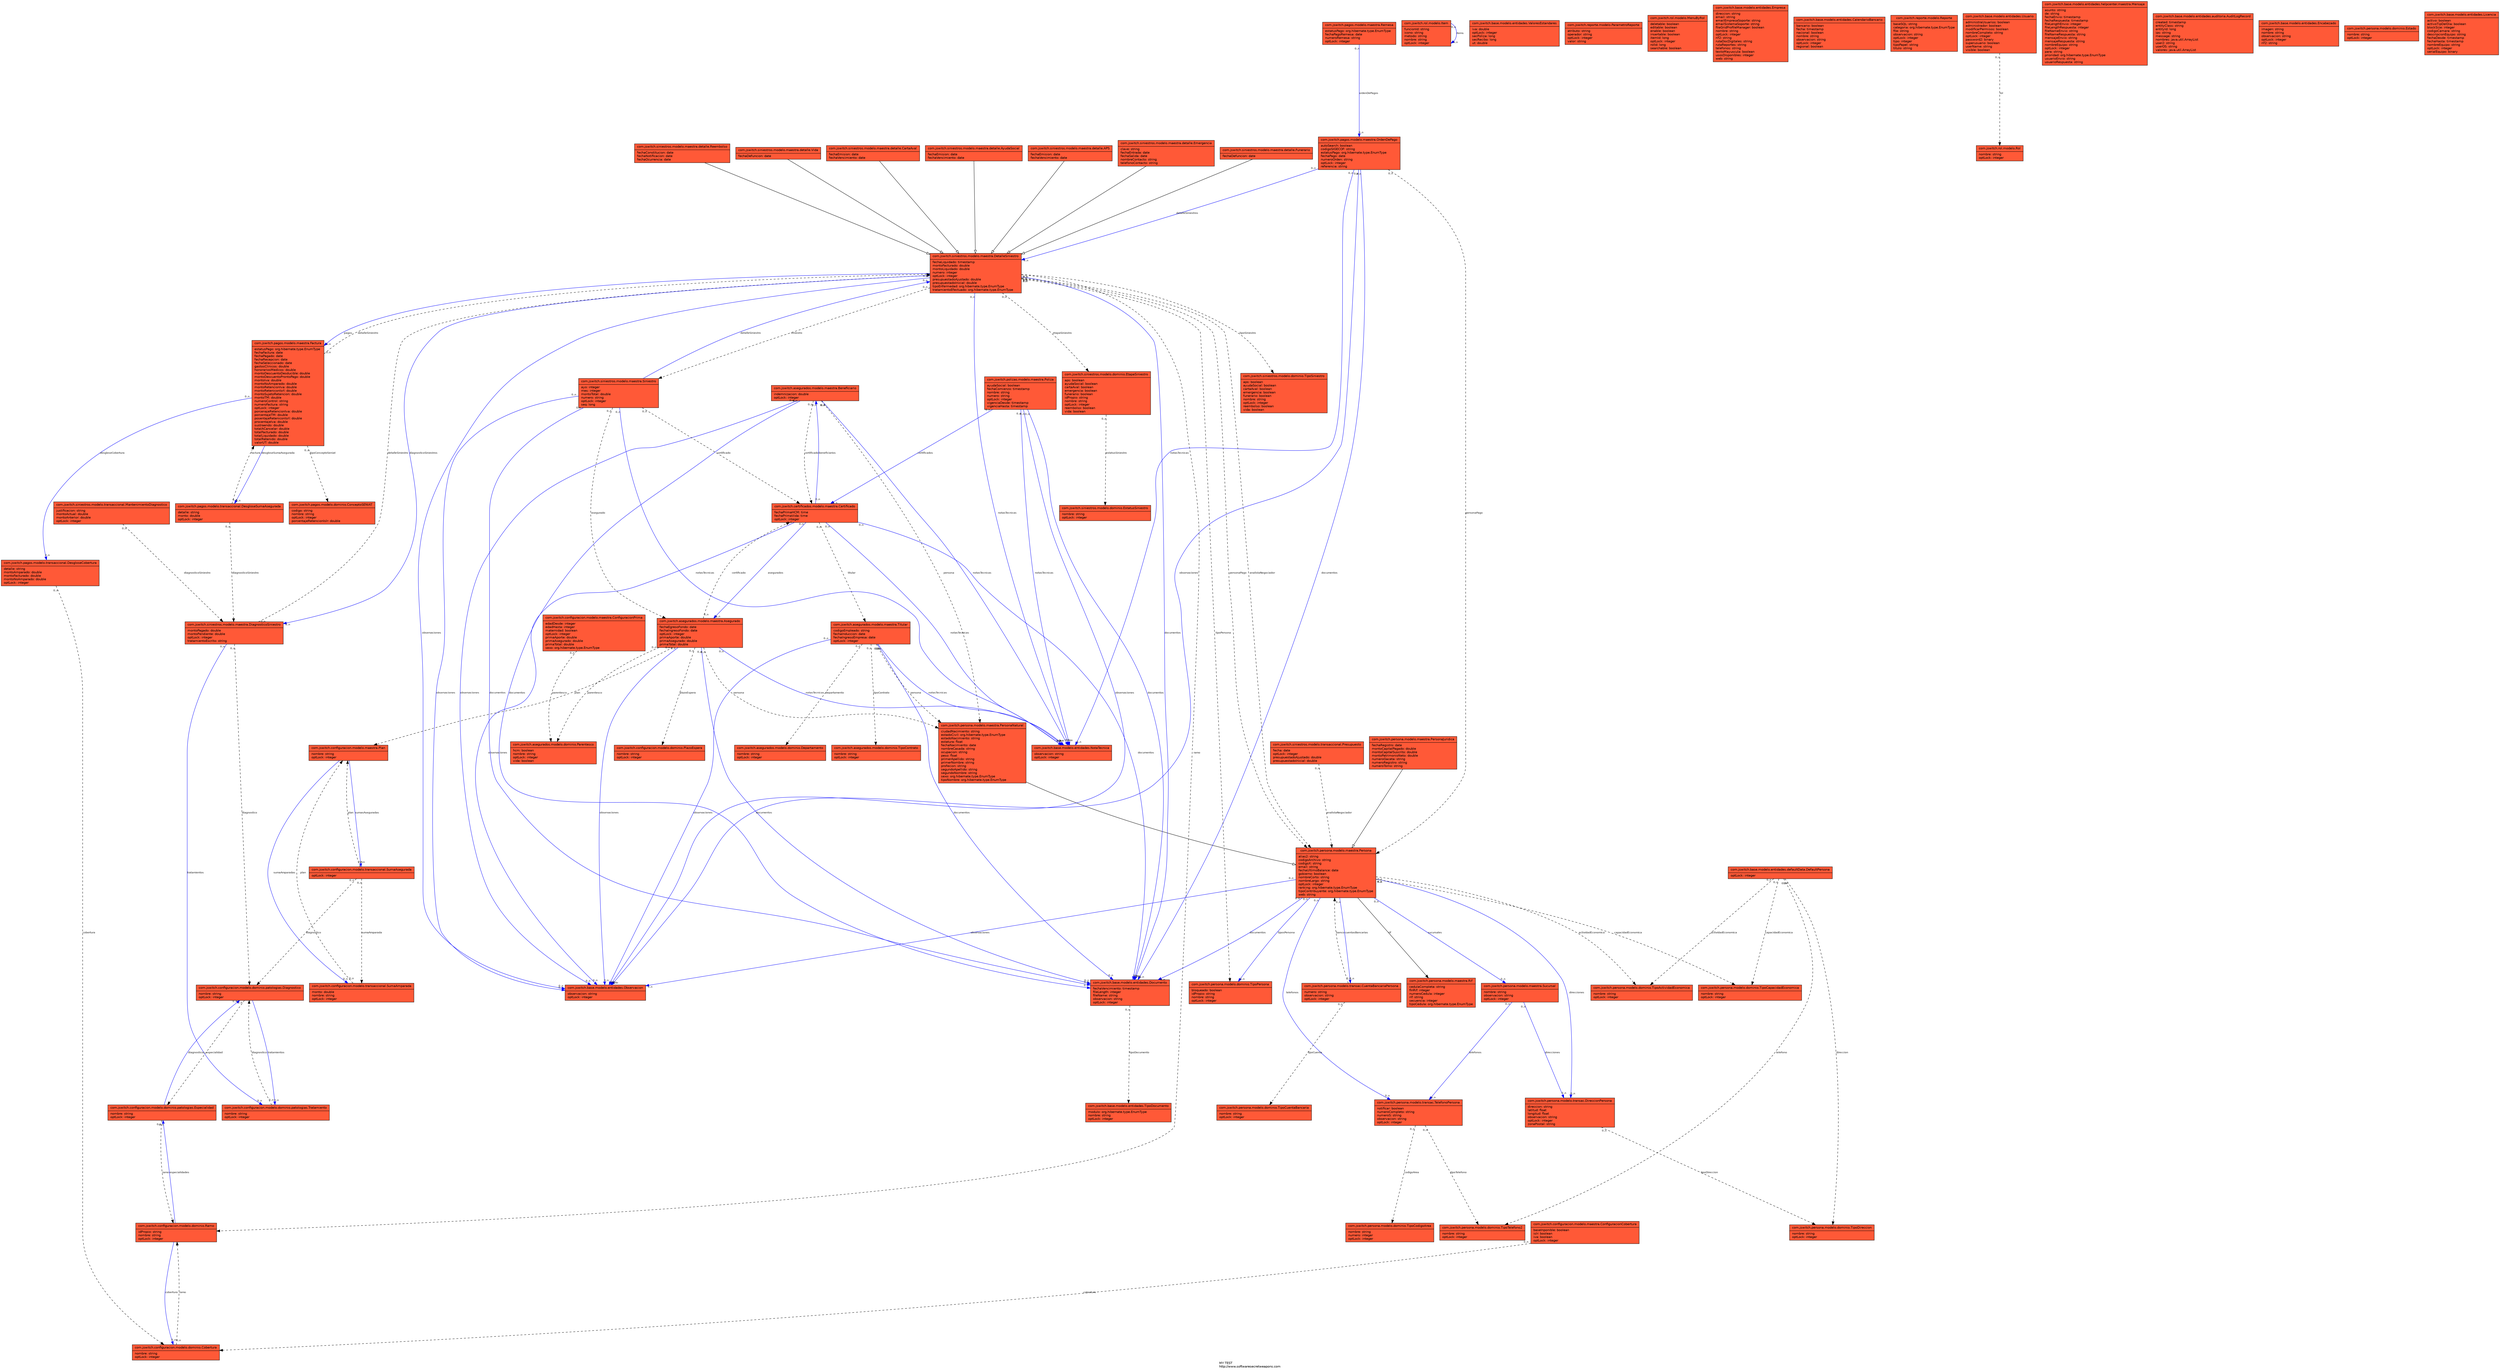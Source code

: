 digraph LinguineMap {
  compound=true;
  bgcolor="white"; fontcolor="black"; fontname="Helvetica"; fontsize="10.0"; ranksep="equally"; label="MY\ TEST\lhttp\:\/\/www\.softwaresecretweapons\.com\l"; URL="http\:\/\/www\.softwaresecretweapons\.com\l";
  edge [label="", fontcolor="black", fontname="Helvetica", fontsize="10.0", labelfontcolor="black", labelfontname="Helvetica", labelfontsize="10.0"];
  node [label="", fontcolor="black", fontname="Helvetica", fontsize="10.0", shape=record];
  NODE0 [  label="{com\.jswitch\.asegurados\.modelo\.maestra\.Beneficiario\n|indemnizacion\:\ double\loptLock\:\ integer\l}", shape="record", style="solid,filled", color="black", fillcolor="#FF5937", fontcolor="black", fontname="Helvetica", fontsize="10.0"];
  NODE2 [  label="{com\.jswitch\.certificados\.modelo\.maestra\.Certificado\n|fechaPrimaHCM\:\ time\lfechaPrimaVida\:\ time\loptLock\:\ integer\l}", shape="record", style="solid,filled", color="black", fillcolor="#FF5937", fontcolor="black", fontname="Helvetica", fontsize="10.0"];
  NODE3 [  label="{com\.jswitch\.base\.modelo\.entidades\.Documento\n|fechaVencimiento\:\ timestamp\lfileLength\:\ integer\lfileName\:\ string\lobservacion\:\ string\loptLock\:\ integer\l}", shape="record", style="solid,filled", color="black", fillcolor="#FF5937", fontcolor="black", fontname="Helvetica", fontsize="10.0"];
  NODE4 [  label="{com\.jswitch\.base\.modelo\.entidades\.NotaTecnica\n|observacion\:\ string\loptLock\:\ integer\l}", shape="record", style="solid,filled", color="black", fillcolor="#FF5937", fontcolor="black", fontname="Helvetica", fontsize="10.0"];
  NODE5 [  label="{com\.jswitch\.base\.modelo\.entidades\.Observacion\n|observacion\:\ string\loptLock\:\ integer\l}", shape="record", style="solid,filled", color="black", fillcolor="#FF5937", fontcolor="black", fontname="Helvetica", fontsize="10.0"];
  NODE6 [  label="{com\.jswitch\.persona\.modelo\.maestra\.PersonaNatural\n|ciudadNacimiento\:\ string\lestadoCivil\:\ org\.hibernate\.type\.EnumType\lestadoNacimiento\:\ string\lestatura\:\ float\lfechaNacimiento\:\ date\lnombreCasada\:\ string\locupacion\:\ string\lpeso\:\ float\lprimerApellido\:\ string\lprimerNombre\:\ string\lprofecion\:\ string\lsegundoApellido\:\ string\lsegundoNombre\:\ string\lsexo\:\ org\.hibernate\.type\.EnumType\ltipoNombre\:\ org\.hibernate\.type\.EnumType\l}", shape="record", style="solid,filled", color="black", fillcolor="#FF5937", fontcolor="black", fontname="Helvetica", fontsize="10.0"];
  NODE7 [  label="{com\.jswitch\.pagos\.modelo\.maestra\.Remesa\n|estatusPago\:\ org\.hibernate\.type\.EnumType\lfechaPagoRemesa\:\ date\lnumeroRemesa\:\ string\loptLock\:\ integer\l}", shape="record", style="solid,filled", color="black", fillcolor="#FF5937", fontcolor="black", fontname="Helvetica", fontsize="10.0"];
  NODE8 [  label="{com\.jswitch\.pagos\.modelo\.maestra\.OrdenDePago\n|autoSearch\:\ boolean\lcodigoSIGECOF\:\ string\lestatusPago\:\ org\.hibernate\.type\.EnumType\lfechaPago\:\ date\lnumeroOrden\:\ string\loptLock\:\ integer\lreferencia\:\ string\l}", shape="record", style="solid,filled", color="black", fillcolor="#FF5937", fontcolor="black", fontname="Helvetica", fontsize="10.0"];
  NODE9 [  label="{com\.jswitch\.persona\.modelo\.transac\.TelefonoPersona\n|notificar\:\ boolean\lnumeroCompleto\:\ string\lnumeroS\:\ string\lobservacion\:\ string\loptLock\:\ integer\l}", shape="record", style="solid,filled", color="black", fillcolor="#FF5937", fontcolor="black", fontname="Helvetica", fontsize="10.0"];
  NODE10 [  label="{com\.jswitch\.persona\.modelo\.dominio\.TipoCodigoArea\n|nombre\:\ string\lnumero\:\ integer\loptLock\:\ integer\l}", shape="record", style="solid,filled", color="black", fillcolor="#FF5937", fontcolor="black", fontname="Helvetica", fontsize="10.0"];
  NODE11 [  label="{com\.jswitch\.persona\.modelo\.dominio\.TipoTelefono2\n|nombre\:\ string\loptLock\:\ integer\l}", shape="record", style="solid,filled", color="black", fillcolor="#FF5937", fontcolor="black", fontname="Helvetica", fontsize="10.0"];
  NODE12 [  label="{com\.jswitch\.configuracion\.modelo\.transaccional\.SumaAmparada\n|monto\:\ double\lnombre\:\ string\loptLock\:\ integer\l}", shape="record", style="solid,filled", color="black", fillcolor="#FF5937", fontcolor="black", fontname="Helvetica", fontsize="10.0"];
  NODE13 [  label="{com\.jswitch\.configuracion\.modelo\.maestra\.Plan\n|nombre\:\ string\loptLock\:\ integer\l}", shape="record", style="solid,filled", color="black", fillcolor="#FF5937", fontcolor="black", fontname="Helvetica", fontsize="10.0"];
  NODE14 [  label="{com\.jswitch\.siniestros\.modelo\.transaccional\.Presupuesto\n|fecha\:\ date\loptLock\:\ integer\lpresupuestadoAjustado\:\ double\lpresupuestadoInicial\:\ double\l}", shape="record", style="solid,filled", color="black", fillcolor="#FF5937", fontcolor="black", fontname="Helvetica", fontsize="10.0"];
  NODE15 [  label="{com\.jswitch\.persona\.modelo\.maestra\.Persona\n|alias2\:\ string\lcodigoArchivo\:\ string\lcodigoX\:\ string\lemail\:\ string\lfechaUltimoBalance\:\ date\lgobierno\:\ boolean\lnombreCorto\:\ string\lnombreLargo\:\ string\loptLock\:\ integer\lranking\:\ org\.hibernate\.type\.EnumType\ltipoContribuyente\:\ org\.hibernate\.type\.EnumType\lweb\:\ string\l}", shape="record", style="solid,filled", color="black", fillcolor="#FF5937", fontcolor="black", fontname="Helvetica", fontsize="10.0"];
  NODE16 [  label="{com\.jswitch\.rol\.modelo\.Item\n|funcionId\:\ string\licono\:\ string\lmetodo\:\ string\lnombre\:\ string\loptLock\:\ integer\l}", shape="record", style="solid,filled", color="black", fillcolor="#FF5937", fontcolor="black", fontname="Helvetica", fontsize="10.0"];
  NODE17 [  label="{com\.jswitch\.siniestros\.modelo\.dominio\.TipoSiniestro\n|aps\:\ boolean\layudaSocial\:\ boolean\lcartaAval\:\ boolean\lemergencia\:\ boolean\lfunerario\:\ boolean\lnombre\:\ string\loptLock\:\ integer\lreembolso\:\ boolean\lvida\:\ boolean\l}", shape="record", style="solid,filled", color="black", fillcolor="#FF5937", fontcolor="black", fontname="Helvetica", fontsize="10.0"];
  NODE18 [  label="{com\.jswitch\.persona\.modelo\.maestra\.Sucursal\n|nombre\:\ string\lobservacion\:\ string\loptLock\:\ integer\l}", shape="record", style="solid,filled", color="black", fillcolor="#FF5937", fontcolor="black", fontname="Helvetica", fontsize="10.0"];
  NODE19 [  label="{com\.jswitch\.persona\.modelo\.transac\.DireccionPersona\n|direccion\:\ string\llatitud\:\ float\llongitud\:\ float\lobservacion\:\ string\loptLock\:\ integer\lzonaPostal\:\ string\l}", shape="record", style="solid,filled", color="black", fillcolor="#FF5937", fontcolor="black", fontname="Helvetica", fontsize="10.0"];
  NODE20 [  label="{com\.jswitch\.configuracion\.modelo\.dominio\.PlazoEspera\n|nombre\:\ string\loptLock\:\ integer\l}", shape="record", style="solid,filled", color="black", fillcolor="#FF5937", fontcolor="black", fontname="Helvetica", fontsize="10.0"];
  NODE21 [  label="{com\.jswitch\.base\.modelo\.entidades\.ValoresEstandares\n|iva\:\ double\loptLock\:\ integer\lsecPoliza\:\ long\lsecRecibo\:\ long\lut\:\ double\l}", shape="record", style="solid,filled", color="black", fillcolor="#FF5937", fontcolor="black", fontname="Helvetica", fontsize="10.0"];
  NODE22 [  label="{com\.jswitch\.configuracion\.modelo\.transaccional\.SumaAsegurada\n|optLock\:\ integer\l}", shape="record", style="solid,filled", color="black", fillcolor="#FF5937", fontcolor="black", fontname="Helvetica", fontsize="10.0"];
  NODE23 [  label="{com\.jswitch\.reporte\.modelo\.ParametroReporte\n|atributo\:\ string\loperador\:\ string\loptLock\:\ integer\lvalor\:\ string\l}", shape="record", style="solid,filled", color="black", fillcolor="#FF5937", fontcolor="black", fontname="Helvetica", fontsize="10.0"];
  NODE24 [  label="{com\.jswitch\.configuracion\.modelo\.dominio\.Cobertura\n|nombre\:\ string\loptLock\:\ integer\l}", shape="record", style="solid,filled", color="black", fillcolor="#FF5937", fontcolor="black", fontname="Helvetica", fontsize="10.0"];
  NODE25 [  label="{com\.jswitch\.configuracion\.modelo\.dominio\.Ramo\n|idPropio\:\ string\lnombre\:\ string\loptLock\:\ integer\l}", shape="record", style="solid,filled", color="black", fillcolor="#FF5937", fontcolor="black", fontname="Helvetica", fontsize="10.0"];
  NODE26 [  label="{com\.jswitch\.siniestros\.modelo\.maestra\.detalle\.CartaAval\n|fechaEmision\:\ date\lfechaVencimiento\:\ date\l}", shape="record", style="solid,filled", color="black", fillcolor="#FF5937", fontcolor="black", fontname="Helvetica", fontsize="10.0"];
  NODE27 [  label="{com\.jswitch\.configuracion\.modelo\.dominio\.patologias\.Tratamiento\n|nombre\:\ string\loptLock\:\ integer\l}", shape="record", style="solid,filled", color="black", fillcolor="#FF5937", fontcolor="black", fontname="Helvetica", fontsize="10.0"];
  NODE28 [  label="{com\.jswitch\.configuracion\.modelo\.dominio\.patologias\.Diagnostico\n|nombre\:\ string\loptLock\:\ integer\l}", shape="record", style="solid,filled", color="black", fillcolor="#FF5937", fontcolor="black", fontname="Helvetica", fontsize="10.0"];
  NODE29 [  label="{com\.jswitch\.polizas\.modelo\.maestra\.Poliza\n|ayudaSocial\:\ boolean\lfechaComienzo\:\ timestamp\lnombre\:\ string\lnumero\:\ string\loptLock\:\ integer\lvigenciaDesde\:\ timestamp\lvigenciaHasta\:\ timestamp\l}", shape="record", style="solid,filled", color="black", fillcolor="#FF5937", fontcolor="black", fontname="Helvetica", fontsize="10.0"];
  NODE30 [  label="{com\.jswitch\.rol\.modelo\.MenuByRol\n|deletable\:\ boolean\leditable\:\ boolean\lenable\:\ boolean\linsertable\:\ boolean\litemId\:\ long\loptLock\:\ integer\lrolId\:\ long\lsearchable\:\ boolean\l}", shape="record", style="solid,filled", color="black", fillcolor="#FF5937", fontcolor="black", fontname="Helvetica", fontsize="10.0"];
  NODE31 [  label="{com\.jswitch\.siniestros\.modelo\.transaccional\.MantenimientoDiagnostico\n|justificacion\:\ string\lmontoActual\:\ double\lmontoAnterior\:\ double\loptLock\:\ integer\l}", shape="record", style="solid,filled", color="black", fillcolor="#FF5937", fontcolor="black", fontname="Helvetica", fontsize="10.0"];
  NODE32 [  label="{com\.jswitch\.siniestros\.modelo\.maestra\.DiagnosticoSiniestro\n|montoPagado\:\ double\lmontoPendiente\:\ double\loptLock\:\ integer\ltratamientoEscrito\:\ string\l}", shape="record", style="solid,filled", color="black", fillcolor="#FF5937", fontcolor="black", fontname="Helvetica", fontsize="10.0"];
  NODE33 [  label="{com\.jswitch\.pagos\.modelo\.transaccional\.DesgloseSumaAsegurada\n|detalle\:\ string\lmonto\:\ double\loptLock\:\ integer\l}", shape="record", style="solid,filled", color="black", fillcolor="#FF5937", fontcolor="black", fontname="Helvetica", fontsize="10.0"];
  NODE34 [  label="{com\.jswitch\.pagos\.modelo\.maestra\.Factura\n|estatusPago\:\ org\.hibernate\.type\.EnumType\lfechaFactura\:\ date\lfechaPagado\:\ date\lfechaRecepcion\:\ date\lfechaSeleccionado\:\ date\lgastosClinicos\:\ double\lhonorariosMedicos\:\ double\lmontoDescuentoDesducible\:\ double\lmontoDescuentoProntoPago\:\ double\lmontoIva\:\ double\lmontoNoAmparado\:\ double\lmontoRetencionIva\:\ double\lmontoReteniconIsrl\:\ double\lmontoSujetoRetencion\:\ double\lmontoTM\:\ double\lnumeroControl\:\ string\lnumeroFactura\:\ string\loptLock\:\ integer\lporcenajeRetencionIva\:\ double\lporcentajeTM\:\ double\lposentajeReteniconIsrl\:\ double\lprocentajeIva\:\ double\lsustraendo\:\ double\ltotalACancelar\:\ double\ltotalFacturado\:\ double\ltotalLiquidado\:\ double\ltotalRetenido\:\ double\lvalorUT\:\ double\l}", shape="record", style="solid,filled", color="black", fillcolor="#FF5937", fontcolor="black", fontname="Helvetica", fontsize="10.0"];
  NODE35 [  label="{com\.jswitch\.persona\.modelo\.dominio\.TipoCuentaBancaria\n|nombre\:\ string\loptLock\:\ integer\l}", shape="record", style="solid,filled", color="black", fillcolor="#FF5937", fontcolor="black", fontname="Helvetica", fontsize="10.0"];
  NODE36 [  label="{com\.jswitch\.base\.modelo\.entidades\.Empresa\n|direccion\:\ string\lemail\:\ string\lemailEmpresaSoporte\:\ string\lemailSistemaSoporte\:\ string\lfileGridProfileManager\:\ boolean\lnombre\:\ string\loptLock\:\ integer\lrif2\:\ string\lrutaDocDigitales\:\ string\lrutaReportes\:\ string\ltelefonos\:\ string\ltextoMayuscula\:\ boolean\lusosDisponibles\:\ integer\lweb\:\ string\l}", shape="record", style="solid,filled", color="black", fillcolor="#FF5937", fontcolor="black", fontname="Helvetica", fontsize="10.0"];
  NODE37 [  label="{com\.jswitch\.persona\.modelo\.maestra\.PersonaJuridica\n|fechaRegistro\:\ date\lmontoCapitalPagado\:\ double\lmontoCapitalSuscrito\:\ double\lmontoPatrimonioNeto\:\ double\lnumeroGaceta\:\ string\lnumeroRegistro\:\ string\lnumeroTomo\:\ string\l}", shape="record", style="solid,filled", color="black", fillcolor="#FF5937", fontcolor="black", fontname="Helvetica", fontsize="10.0"];
  NODE38 [  label="{com\.jswitch\.siniestros\.modelo\.maestra\.detalle\.AyudaSocial\n|fechaEmision\:\ date\lfechaVencimiento\:\ date\l}", shape="record", style="solid,filled", color="black", fillcolor="#FF5937", fontcolor="black", fontname="Helvetica", fontsize="10.0"];
  NODE39 [  label="{com\.jswitch\.asegurados\.modelo\.dominio\.Parentesco\n|hcm\:\ boolean\lnombre\:\ string\loptLock\:\ integer\lvida\:\ boolean\l}", shape="record", style="solid,filled", color="black", fillcolor="#FF5937", fontcolor="black", fontname="Helvetica", fontsize="10.0"];
  NODE40 [  label="{com\.jswitch\.persona\.modelo\.dominio\.TipoCapacidadEconomica\n|nombre\:\ string\loptLock\:\ integer\l}", shape="record", style="solid,filled", color="black", fillcolor="#FF5937", fontcolor="black", fontname="Helvetica", fontsize="10.0"];
  NODE41 [  label="{com\.jswitch\.asegurados\.modelo\.dominio\.Departamento\n|nombre\:\ string\loptLock\:\ integer\l}", shape="record", style="solid,filled", color="black", fillcolor="#FF5937", fontcolor="black", fontname="Helvetica", fontsize="10.0"];
  NODE42 [  label="{com\.jswitch\.pagos\.modelo\.transaccional\.DesgloseCobertura\n|detalle\:\ string\lmontoAmparado\:\ double\lmontoFacturado\:\ double\lmontoNoAmparado\:\ double\loptLock\:\ integer\l}", shape="record", style="solid,filled", color="black", fillcolor="#FF5937", fontcolor="black", fontname="Helvetica", fontsize="10.0"];
  NODE43 [  label="{com\.jswitch\.pagos\.modelo\.dominio\.ConceptoSENIAT\n|codigo\:\ string\lnombre\:\ string\loptLock\:\ integer\lporcentajeRetencionIslr\:\ double\l}", shape="record", style="solid,filled", color="black", fillcolor="#FF5937", fontcolor="black", fontname="Helvetica", fontsize="10.0"];
  NODE44 [  label="{com\.jswitch\.asegurados\.modelo\.maestra\.Asegurado\n|fechaEgresoFondo\:\ date\lfechaIngresoFondo\:\ date\loptLock\:\ integer\lprimaAporte\:\ double\lprimaAsegurado\:\ double\lprimaTotal\:\ double\l}", shape="record", style="solid,filled", color="black", fillcolor="#FF5937", fontcolor="black", fontname="Helvetica", fontsize="10.0"];
  NODE45 [  label="{com\.jswitch\.asegurados\.modelo\.maestra\.Titular\n|codigoEmpleado\:\ string\lfechaInduccion\:\ date\lfechaIngresoEmpresa\:\ date\loptLock\:\ integer\l}", shape="record", style="solid,filled", color="black", fillcolor="#FF5937", fontcolor="black", fontname="Helvetica", fontsize="10.0"];
  NODE46 [  label="{com\.jswitch\.base\.modelo\.entidades\.CalendarioBancario\n|bancario\:\ boolean\lfecha\:\ timestamp\lnacional\:\ boolean\lnombre\:\ string\lobservacion\:\ string\loptLock\:\ integer\lregional\:\ boolean\l}", shape="record", style="solid,filled", color="black", fillcolor="#FF5937", fontcolor="black", fontname="Helvetica", fontsize="10.0"];
  NODE47 [  label="{com\.jswitch\.siniestros\.modelo\.maestra\.Siniestro\n|ayo\:\ integer\lmes\:\ integer\lmontoTotal\:\ double\lnumero\:\ string\loptLock\:\ integer\lseq\:\ long\l}", shape="record", style="solid,filled", color="black", fillcolor="#FF5937", fontcolor="black", fontname="Helvetica", fontsize="10.0"];
  NODE48 [  label="{com\.jswitch\.siniestros\.modelo\.maestra\.DetalleSiniestro\n|fechaLiquidado\:\ timestamp\lmontoFacturado\:\ double\lmontoLiquidado\:\ double\lnumero\:\ integer\loptLock\:\ integer\lpresupuestadoAjustado\:\ double\lpresupuestadoInicial\:\ double\ltipoEnfermedad\:\ org\.hibernate\.type\.EnumType\ltratamientoEfectuado\:\ org\.hibernate\.type\.EnumType\l}", shape="record", style="solid,filled", color="black", fillcolor="#FF5937", fontcolor="black", fontname="Helvetica", fontsize="10.0"];
  NODE49 [  label="{com\.jswitch\.configuracion\.modelo\.dominio\.patologias\.Especialidad\n|nombre\:\ string\loptLock\:\ integer\l}", shape="record", style="solid,filled", color="black", fillcolor="#FF5937", fontcolor="black", fontname="Helvetica", fontsize="10.0"];
  NODE50 [  label="{com\.jswitch\.siniestros\.modelo\.dominio\.EtapaSiniestro\n|aps\:\ boolean\layudaSocial\:\ boolean\lcartaAval\:\ boolean\lemergencia\:\ boolean\lfunerario\:\ boolean\lidPropio\:\ string\lnombre\:\ string\loptLock\:\ integer\lreembolso\:\ boolean\lvida\:\ boolean\l}", shape="record", style="solid,filled", color="black", fillcolor="#FF5937", fontcolor="black", fontname="Helvetica", fontsize="10.0"];
  NODE51 [  label="{com\.jswitch\.persona\.modelo\.dominio\.TipoPersona\n|bloqueado\:\ boolean\lidPropio\:\ string\lnombre\:\ string\loptLock\:\ integer\l}", shape="record", style="solid,filled", color="black", fillcolor="#FF5937", fontcolor="black", fontname="Helvetica", fontsize="10.0"];
  NODE52 [  label="{com\.jswitch\.siniestros\.modelo\.maestra\.detalle\.APS\n|fechaEmision\:\ date\lfechaVencimiento\:\ date\l}", shape="record", style="solid,filled", color="black", fillcolor="#FF5937", fontcolor="black", fontname="Helvetica", fontsize="10.0"];
  NODE53 [  label="{com\.jswitch\.siniestros\.modelo\.maestra\.detalle\.Emergencia\n|clave\:\ string\lfechaEntrada\:\ date\lfechaSalida\:\ date\lnombreContacto\:\ string\ltelefonoContacto\:\ string\l}", shape="record", style="solid,filled", color="black", fillcolor="#FF5937", fontcolor="black", fontname="Helvetica", fontsize="10.0"];
  NODE54 [  label="{com\.jswitch\.siniestros\.modelo\.maestra\.detalle\.Funerario\n|fechaDefuncion\:\ date\l}", shape="record", style="solid,filled", color="black", fillcolor="#FF5937", fontcolor="black", fontname="Helvetica", fontsize="10.0"];
  NODE55 [  label="{com\.jswitch\.siniestros\.modelo\.maestra\.detalle\.Reembolso\n|fechaConstitucion\:\ date\lfechaNotificacion\:\ date\lfechaOcurrencia\:\ date\l}", shape="record", style="solid,filled", color="black", fillcolor="#FF5937", fontcolor="black", fontname="Helvetica", fontsize="10.0"];
  NODE56 [  label="{com\.jswitch\.siniestros\.modelo\.maestra\.detalle\.Vida\n|fechaDefuncion\:\ date\l}", shape="record", style="solid,filled", color="black", fillcolor="#FF5937", fontcolor="black", fontname="Helvetica", fontsize="10.0"];
  NODE57 [  label="{com\.jswitch\.persona\.modelo\.dominio\.TipoDireccion\n|nombre\:\ string\loptLock\:\ integer\l}", shape="record", style="solid,filled", color="black", fillcolor="#FF5937", fontcolor="black", fontname="Helvetica", fontsize="10.0"];
  NODE58 [  label="{com\.jswitch\.asegurados\.modelo\.dominio\.TipoContrato\n|nombre\:\ string\loptLock\:\ integer\l}", shape="record", style="solid,filled", color="black", fillcolor="#FF5937", fontcolor="black", fontname="Helvetica", fontsize="10.0"];
  NODE59 [  label="{com\.jswitch\.configuracion\.modelo\.maestra\.ConfiguracionCobertura\n|baseInponible\:\ boolean\lislr\:\ boolean\liva\:\ boolean\loptLock\:\ integer\l}", shape="record", style="solid,filled", color="black", fillcolor="#FF5937", fontcolor="black", fontname="Helvetica", fontsize="10.0"];
  NODE60 [  label="{com\.jswitch\.siniestros\.modelo\.dominio\.EstatusSiniestro\n|nombre\:\ string\loptLock\:\ integer\l}", shape="record", style="solid,filled", color="black", fillcolor="#FF5937", fontcolor="black", fontname="Helvetica", fontsize="10.0"];
  NODE61 [  label="{com\.jswitch\.base\.modelo\.entidades\.TipoDocumento\n|modulo\:\ org\.hibernate\.type\.EnumType\lnombre\:\ string\loptLock\:\ integer\l}", shape="record", style="solid,filled", color="black", fillcolor="#FF5937", fontcolor="black", fontname="Helvetica", fontsize="10.0"];
  NODE62 [  label="{com\.jswitch\.persona\.modelo\.dominio\.TipoActividadEconomica\n|nombre\:\ string\loptLock\:\ integer\l}", shape="record", style="solid,filled", color="black", fillcolor="#FF5937", fontcolor="black", fontname="Helvetica", fontsize="10.0"];
  NODE63 [  label="{com\.jswitch\.reporte\.modelo\.Reporte\n|baseSQL\:\ string\lcategoria\:\ org\.hibernate\.type\.EnumType\lfile\:\ string\lobservacion\:\ string\loptLock\:\ integer\ltipo\:\ integer\ltipoPapel\:\ string\ltitulo\:\ string\l}", shape="record", style="solid,filled", color="black", fillcolor="#FF5937", fontcolor="black", fontname="Helvetica", fontsize="10.0"];
  NODE64 [  label="{com\.jswitch\.base\.modelo\.entidades\.Usuario\n|administraUsuarios\:\ boolean\ladministrador\:\ boolean\lmodificarPermisos\:\ boolean\lnombreCompleto\:\ string\loptLock\:\ integer\lpassword2\:\ binary\lsuperusuario\:\ boolean\luserName\:\ string\lvisible\:\ boolean\l}", shape="record", style="solid,filled", color="black", fillcolor="#FF5937", fontcolor="black", fontname="Helvetica", fontsize="10.0"];
  NODE65 [  label="{com\.jswitch\.rol\.modelo\.Rol\n|nombre\:\ string\loptLock\:\ integer\l}", shape="record", style="solid,filled", color="black", fillcolor="#FF5937", fontcolor="black", fontname="Helvetica", fontsize="10.0"];
  NODE66 [  label="{com\.jswitch\.base\.modelo\.entidades\.helpcenter\.maestra\.Mensaje\n|asunto\:\ string\lde\:\ string\lfechaEnvio\:\ timestamp\lfechaRespuesta\:\ timestamp\lfileLengthEnvio\:\ integer\lfileLengthRespuesta\:\ integer\lfileNameEnvio\:\ string\lfileNameRespuesta\:\ string\lmensajeEnvio\:\ string\lmensajeRespuesta\:\ string\lnombreEquipo\:\ string\loptLock\:\ integer\lpara\:\ string\lprioridad\:\ org\.hibernate\.type\.EnumType\lusuarioEnvio\:\ string\lusuarioRespuesta\:\ string\l}", shape="record", style="solid,filled", color="black", fillcolor="#FF5937", fontcolor="black", fontname="Helvetica", fontsize="10.0"];
  NODE67 [  label="{com\.jswitch\.base\.modelo\.entidades\.auditoria\.AuditLogRecord\n|created\:\ timestamp\lentityClass\:\ string\lentityId\:\ long\lips\:\ string\lmessage\:\ string\lnombres\:\ java\.util\.ArrayList\luser2\:\ string\luserOS\:\ string\lvalores\:\ java\.util\.ArrayList\l}", shape="record", style="solid,filled", color="black", fillcolor="#FF5937", fontcolor="black", fontname="Helvetica", fontsize="10.0"];
  NODE68 [  label="{com\.jswitch\.base\.modelo\.entidades\.Encabezado\n|imagen\:\ string\lnombre\:\ string\lobservacion\:\ string\loptLock\:\ integer\lrif2\:\ string\l}", shape="record", style="solid,filled", color="black", fillcolor="#FF5937", fontcolor="black", fontname="Helvetica", fontsize="10.0"];
  NODE69 [  label="{com\.jswitch\.persona\.modelo\.transac\.CuentaBancariaPersona\n|numero\:\ string\lobservacion\:\ string\loptLock\:\ integer\l}", shape="record", style="solid,filled", color="black", fillcolor="#FF5937", fontcolor="black", fontname="Helvetica", fontsize="10.0"];
  NODE70 [  label="{com\.jswitch\.configuracion\.modelo\.maestra\.ConfiguracionPrima\n|edadDesde\:\ integer\ledadHasta\:\ integer\lmaternidad\:\ boolean\loptLock\:\ integer\lprimaAporte\:\ double\lprimaAsegurado\:\ double\lprimaTotal\:\ double\lsexo\:\ org\.hibernate\.type\.EnumType\l}", shape="record", style="solid,filled", color="black", fillcolor="#FF5937", fontcolor="black", fontname="Helvetica", fontsize="10.0"];
  NODE71 [  label="{com\.jswitch\.persona\.modelo\.dominio\.Estado\n|nombre\:\ string\loptLock\:\ integer\l}", shape="record", style="solid,filled", color="black", fillcolor="#FF5937", fontcolor="black", fontname="Helvetica", fontsize="10.0"];
  NODE72 [  label="{com\.jswitch\.persona\.modelo\.maestra\.Rif\n|cedulaCompleta\:\ string\lfinRif\:\ integer\lnumeroCedula\:\ integer\lrif\:\ string\lsecuencia\:\ integer\ltipoCedula\:\ org\.hibernate\.type\.EnumType\l}", shape="record", style="solid,filled", color="black", fillcolor="#FF5937", fontcolor="black", fontname="Helvetica", fontsize="10.0"];
  NODE73 [  label="{com\.jswitch\.base\.modelo\.entidades\.defaultData\.DefaultPersona\n|optLock\:\ integer\l}", shape="record", style="solid,filled", color="black", fillcolor="#FF5937", fontcolor="black", fontname="Helvetica", fontsize="10.0"];
  NODE74 [  label="{com\.jswitch\.base\.modelo\.entidades\.Licencia\n|activo\:\ boolean\lactivoTipDelDia\:\ boolean\lblockSize\:\ integer\lcodigoCamara\:\ string\ldescripcionEquipo\:\ string\lfechaDesde\:\ timestamp\lfechaHasta\:\ timestamp\lnombreEquipo\:\ string\loptLock\:\ integer\lserialEquipo\:\ binary\l}", shape="record", style="solid,filled", color="black", fillcolor="#FF5937", fontcolor="black", fontname="Helvetica", fontsize="10.0"];
  NODE0 -> NODE2 [  label="certificado", style="dashed", color="black", headlabel="", taillabel="0..n", arrowsize=1.0, arrowhead="normal", arrowtail="NONE", labelangle=-25.0, labeldistance=1.5, fontcolor="black", fontname="Helvetica", fontsize="8.0", labelfontcolor="black", labelfontname="Helvetica", labelfontsize="8.0"];
  NODE0 -> NODE3 [  label="documentos", style="solid", color="blue", headlabel="0..n", taillabel="0..n", arrowsize=1.0, arrowhead="normal", arrowtail="diamond", labelangle=-25.0, labeldistance=1.5, fontcolor="black", fontname="Helvetica", fontsize="8.0", labelfontcolor="black", labelfontname="Helvetica", labelfontsize="8.0"];
  NODE0 -> NODE4 [  label="notasTecnicas", style="solid", color="blue", headlabel="0..n", taillabel="0..n", arrowsize=1.0, arrowhead="normal", arrowtail="diamond", labelangle=-25.0, labeldistance=1.5, fontcolor="black", fontname="Helvetica", fontsize="8.0", labelfontcolor="black", labelfontname="Helvetica", labelfontsize="8.0"];
  NODE0 -> NODE5 [  label="observaciones", style="solid", color="blue", headlabel="0..n", taillabel="0..n", arrowsize=1.0, arrowhead="normal", arrowtail="diamond", labelangle=-25.0, labeldistance=1.5, fontcolor="black", fontname="Helvetica", fontsize="8.0", labelfontcolor="black", labelfontname="Helvetica", labelfontsize="8.0"];
  NODE0 -> NODE6 [  label="persona", style="dashed", color="black", headlabel="", taillabel="0..n", arrowsize=1.0, arrowhead="normal", arrowtail="NONE", labelangle=-25.0, labeldistance=1.5, fontcolor="black", fontname="Helvetica", fontsize="8.0", labelfontcolor="black", labelfontname="Helvetica", labelfontsize="8.0"];
  NODE7 -> NODE8 [  label="ordenDePagos", style="solid", color="blue", headlabel="0..n", taillabel="0..n", arrowsize=1.0, arrowhead="normal", arrowtail="diamond", labelangle=-25.0, labeldistance=1.5, fontcolor="black", fontname="Helvetica", fontsize="8.0", labelfontcolor="black", labelfontname="Helvetica", labelfontsize="8.0"];
  NODE9 -> NODE10 [  label="codigoArea", style="dashed", color="black", headlabel="", taillabel="0..n", arrowsize=1.0, arrowhead="normal", arrowtail="NONE", labelangle=-25.0, labeldistance=1.5, fontcolor="black", fontname="Helvetica", fontsize="8.0", labelfontcolor="black", labelfontname="Helvetica", labelfontsize="8.0"];
  NODE9 -> NODE11 [  label="tipoTelefono", style="dashed", color="black", headlabel="", taillabel="0..n", arrowsize=1.0, arrowhead="normal", arrowtail="NONE", labelangle=-25.0, labeldistance=1.5, fontcolor="black", fontname="Helvetica", fontsize="8.0", labelfontcolor="black", labelfontname="Helvetica", labelfontsize="8.0"];
  NODE12 -> NODE13 [  label="plan", style="dashed", color="black", headlabel="", taillabel="0..n", arrowsize=1.0, arrowhead="normal", arrowtail="NONE", labelangle=-25.0, labeldistance=1.5, fontcolor="black", fontname="Helvetica", fontsize="8.0", labelfontcolor="black", labelfontname="Helvetica", labelfontsize="8.0"];
  NODE14 -> NODE15 [  label="analistaNegociador", style="dashed", color="black", headlabel="", taillabel="0..n", arrowsize=1.0, arrowhead="normal", arrowtail="NONE", labelangle=-25.0, labeldistance=1.5, fontcolor="black", fontname="Helvetica", fontsize="8.0", labelfontcolor="black", labelfontname="Helvetica", labelfontsize="8.0"];
  NODE16 -> NODE16 [  label="items", style="solid", color="blue", headlabel="0..n", taillabel="0..n", arrowsize=1.0, arrowhead="normal", arrowtail="diamond", labelangle=-25.0, labeldistance=1.5, fontcolor="black", fontname="Helvetica", fontsize="8.0", labelfontcolor="black", labelfontname="Helvetica", labelfontsize="8.0"];
  NODE18 -> NODE19 [  label="direcciones", style="solid", color="blue", headlabel="0..n", taillabel="0..n", arrowsize=1.0, arrowhead="normal", arrowtail="diamond", labelangle=-25.0, labeldistance=1.5, fontcolor="black", fontname="Helvetica", fontsize="8.0", labelfontcolor="black", labelfontname="Helvetica", labelfontsize="8.0"];
  NODE18 -> NODE9 [  label="telefonos", style="solid", color="blue", headlabel="0..n", taillabel="0..n", arrowsize=1.0, arrowhead="normal", arrowtail="diamond", labelangle=-25.0, labeldistance=1.5, fontcolor="black", fontname="Helvetica", fontsize="8.0", labelfontcolor="black", labelfontname="Helvetica", labelfontsize="8.0"];
  NODE13 -> NODE12 [  label="sumaAmparadas", style="solid", color="blue", headlabel="0..n", taillabel="", arrowsize=1.0, arrowhead="normal", arrowtail="diamond", labelangle=-25.0, labeldistance=1.5, fontcolor="black", fontname="Helvetica", fontsize="8.0", labelfontcolor="black", labelfontname="Helvetica", labelfontsize="8.0"];
  NODE13 -> NODE22 [  label="sumasAseguradas", style="solid", color="blue", headlabel="0..n", taillabel="", arrowsize=1.0, arrowhead="normal", arrowtail="diamond", labelangle=-25.0, labeldistance=1.5, fontcolor="black", fontname="Helvetica", fontsize="8.0", labelfontcolor="black", labelfontname="Helvetica", labelfontsize="8.0"];
  NODE24 -> NODE25 [  label="ramo", style="dashed", color="black", headlabel="", taillabel="0..n", arrowsize=1.0, arrowhead="normal", arrowtail="NONE", labelangle=-25.0, labeldistance=1.5, fontcolor="black", fontname="Helvetica", fontsize="8.0", labelfontcolor="black", labelfontname="Helvetica", labelfontsize="8.0"];
  NODE27 -> NODE28 [  label="diagnostico", style="dashed", color="black", headlabel="", taillabel="0..n", arrowsize=1.0, arrowhead="normal", arrowtail="NONE", labelangle=-25.0, labeldistance=1.5, fontcolor="black", fontname="Helvetica", fontsize="8.0", labelfontcolor="black", labelfontname="Helvetica", labelfontsize="8.0"];
  NODE29 -> NODE2 [  label="certificados", style="solid", color="blue", headlabel="0..n", taillabel="0..n", arrowsize=1.0, arrowhead="normal", arrowtail="diamond", labelangle=-25.0, labeldistance=1.5, fontcolor="black", fontname="Helvetica", fontsize="8.0", labelfontcolor="black", labelfontname="Helvetica", labelfontsize="8.0"];
  NODE29 -> NODE3 [  label="documentos", style="solid", color="blue", headlabel="0..n", taillabel="0..n", arrowsize=1.0, arrowhead="normal", arrowtail="diamond", labelangle=-25.0, labeldistance=1.5, fontcolor="black", fontname="Helvetica", fontsize="8.0", labelfontcolor="black", labelfontname="Helvetica", labelfontsize="8.0"];
  NODE29 -> NODE4 [  label="notasTecnicas", style="solid", color="blue", headlabel="0..n", taillabel="0..n", arrowsize=1.0, arrowhead="normal", arrowtail="diamond", labelangle=-25.0, labeldistance=1.5, fontcolor="black", fontname="Helvetica", fontsize="8.0", labelfontcolor="black", labelfontname="Helvetica", labelfontsize="8.0"];
  NODE29 -> NODE5 [  label="observaciones", style="solid", color="blue", headlabel="0..n", taillabel="0..n", arrowsize=1.0, arrowhead="normal", arrowtail="diamond", labelangle=-25.0, labeldistance=1.5, fontcolor="black", fontname="Helvetica", fontsize="8.0", labelfontcolor="black", labelfontname="Helvetica", labelfontsize="8.0"];
  NODE31 -> NODE32 [  label="diagnosticoSiniestro", style="dashed", color="black", headlabel="", taillabel="0..n", arrowsize=1.0, arrowhead="normal", arrowtail="NONE", labelangle=-25.0, labeldistance=1.5, fontcolor="black", fontname="Helvetica", fontsize="8.0", labelfontcolor="black", labelfontname="Helvetica", labelfontsize="8.0"];
  NODE33 -> NODE32 [  label="diagnosticoSiniestro", style="dashed", color="black", headlabel="", taillabel="0..n", arrowsize=1.0, arrowhead="normal", arrowtail="NONE", labelangle=-25.0, labeldistance=1.5, fontcolor="black", fontname="Helvetica", fontsize="8.0", labelfontcolor="black", labelfontname="Helvetica", labelfontsize="8.0"];
  NODE33 -> NODE34 [  label="factura", style="dashed", color="black", headlabel="", taillabel="0..n", arrowsize=1.0, arrowhead="normal", arrowtail="NONE", labelangle=-25.0, labeldistance=1.5, fontcolor="black", fontname="Helvetica", fontsize="8.0", labelfontcolor="black", labelfontname="Helvetica", labelfontsize="8.0"];
  NODE42 -> NODE24 [  label="cobertura", style="dashed", color="black", headlabel="", taillabel="0..n", arrowsize=1.0, arrowhead="normal", arrowtail="NONE", labelangle=-25.0, labeldistance=1.5, fontcolor="black", fontname="Helvetica", fontsize="8.0", labelfontcolor="black", labelfontname="Helvetica", labelfontsize="8.0"];
  NODE2 -> NODE44 [  label="asegurados", style="solid", color="blue", headlabel="0..n", taillabel="0..n", arrowsize=1.0, arrowhead="normal", arrowtail="diamond", labelangle=-25.0, labeldistance=1.5, fontcolor="black", fontname="Helvetica", fontsize="8.0", labelfontcolor="black", labelfontname="Helvetica", labelfontsize="8.0"];
  NODE2 -> NODE0 [  label="beneficiarios", style="solid", color="blue", headlabel="0..n", taillabel="0..n", arrowsize=1.0, arrowhead="normal", arrowtail="diamond", labelangle=-25.0, labeldistance=1.5, fontcolor="black", fontname="Helvetica", fontsize="8.0", labelfontcolor="black", labelfontname="Helvetica", labelfontsize="8.0"];
  NODE2 -> NODE3 [  label="documentos", style="solid", color="blue", headlabel="0..n", taillabel="0..n", arrowsize=1.0, arrowhead="normal", arrowtail="diamond", labelangle=-25.0, labeldistance=1.5, fontcolor="black", fontname="Helvetica", fontsize="8.0", labelfontcolor="black", labelfontname="Helvetica", labelfontsize="8.0"];
  NODE2 -> NODE4 [  label="notasTecnicas", style="solid", color="blue", headlabel="0..n", taillabel="0..n", arrowsize=1.0, arrowhead="normal", arrowtail="diamond", labelangle=-25.0, labeldistance=1.5, fontcolor="black", fontname="Helvetica", fontsize="8.0", labelfontcolor="black", labelfontname="Helvetica", labelfontsize="8.0"];
  NODE2 -> NODE5 [  label="observaciones", style="solid", color="blue", headlabel="0..n", taillabel="0..n", arrowsize=1.0, arrowhead="normal", arrowtail="diamond", labelangle=-25.0, labeldistance=1.5, fontcolor="black", fontname="Helvetica", fontsize="8.0", labelfontcolor="black", labelfontname="Helvetica", labelfontsize="8.0"];
  NODE2 -> NODE45 [  label="titular", style="dashed", color="black", headlabel="", taillabel="0..n", arrowsize=1.0, arrowhead="normal", arrowtail="NONE", labelangle=-25.0, labeldistance=1.5, fontcolor="black", fontname="Helvetica", fontsize="8.0", labelfontcolor="black", labelfontname="Helvetica", labelfontsize="8.0"];
  NODE47 -> NODE44 [  label="asegurado", style="dashed", color="black", headlabel="", taillabel="0..n", arrowsize=1.0, arrowhead="normal", arrowtail="NONE", labelangle=-25.0, labeldistance=1.5, fontcolor="black", fontname="Helvetica", fontsize="8.0", labelfontcolor="black", labelfontname="Helvetica", labelfontsize="8.0"];
  NODE47 -> NODE2 [  label="certificado", style="dashed", color="black", headlabel="", taillabel="0..n", arrowsize=1.0, arrowhead="normal", arrowtail="NONE", labelangle=-25.0, labeldistance=1.5, fontcolor="black", fontname="Helvetica", fontsize="8.0", labelfontcolor="black", labelfontname="Helvetica", labelfontsize="8.0"];
  NODE47 -> NODE48 [  label="detalleSiniestro", style="solid", color="blue", headlabel="0..n", taillabel="", arrowsize=1.0, arrowhead="normal", arrowtail="diamond", labelangle=-25.0, labeldistance=1.5, fontcolor="black", fontname="Helvetica", fontsize="8.0", labelfontcolor="black", labelfontname="Helvetica", labelfontsize="8.0"];
  NODE47 -> NODE3 [  label="documentos", style="solid", color="blue", headlabel="0..n", taillabel="0..n", arrowsize=1.0, arrowhead="normal", arrowtail="diamond", labelangle=-25.0, labeldistance=1.5, fontcolor="black", fontname="Helvetica", fontsize="8.0", labelfontcolor="black", labelfontname="Helvetica", labelfontsize="8.0"];
  NODE47 -> NODE4 [  label="notasTecnicas", style="solid", color="blue", headlabel="0..n", taillabel="0..n", arrowsize=1.0, arrowhead="normal", arrowtail="diamond", labelangle=-25.0, labeldistance=1.5, fontcolor="black", fontname="Helvetica", fontsize="8.0", labelfontcolor="black", labelfontname="Helvetica", labelfontsize="8.0"];
  NODE47 -> NODE5 [  label="observaciones", style="solid", color="blue", headlabel="0..n", taillabel="0..n", arrowsize=1.0, arrowhead="normal", arrowtail="diamond", labelangle=-25.0, labeldistance=1.5, fontcolor="black", fontname="Helvetica", fontsize="8.0", labelfontcolor="black", labelfontname="Helvetica", labelfontsize="8.0"];
  NODE49 -> NODE28 [  label="diagnosticos", style="solid", color="blue", headlabel="0..n", taillabel="", arrowsize=1.0, arrowhead="normal", arrowtail="diamond", labelangle=-25.0, labeldistance=1.5, fontcolor="black", fontname="Helvetica", fontsize="8.0", labelfontcolor="black", labelfontname="Helvetica", labelfontsize="8.0"];
  NODE49 -> NODE25 [  label="ramo", style="dashed", color="black", headlabel="", taillabel="0..n", arrowsize=1.0, arrowhead="normal", arrowtail="NONE", labelangle=-25.0, labeldistance=1.5, fontcolor="black", fontname="Helvetica", fontsize="8.0", labelfontcolor="black", labelfontname="Helvetica", labelfontsize="8.0"];
  NODE34 -> NODE42 [  label="desgloseCobertura", style="solid", color="blue", headlabel="0..n", taillabel="0..n", arrowsize=1.0, arrowhead="normal", arrowtail="diamond", labelangle=-25.0, labeldistance=1.5, fontcolor="black", fontname="Helvetica", fontsize="8.0", labelfontcolor="black", labelfontname="Helvetica", labelfontsize="8.0"];
  NODE34 -> NODE33 [  label="desgloseSumaAsegurada", style="solid", color="blue", headlabel="0..n", taillabel="", arrowsize=1.0, arrowhead="normal", arrowtail="diamond", labelangle=-25.0, labeldistance=1.5, fontcolor="black", fontname="Helvetica", fontsize="8.0", labelfontcolor="black", labelfontname="Helvetica", labelfontsize="8.0"];
  NODE34 -> NODE48 [  label="detalleSiniestro", style="dashed", color="black", headlabel="", taillabel="0..n", arrowsize=1.0, arrowhead="normal", arrowtail="NONE", labelangle=-25.0, labeldistance=1.5, fontcolor="black", fontname="Helvetica", fontsize="8.0", labelfontcolor="black", labelfontname="Helvetica", labelfontsize="8.0"];
  NODE34 -> NODE43 [  label="tipoConceptoSeniat", style="dashed", color="black", headlabel="", taillabel="0..n", arrowsize=1.0, arrowhead="normal", arrowtail="NONE", labelangle=-25.0, labeldistance=1.5, fontcolor="black", fontname="Helvetica", fontsize="8.0", labelfontcolor="black", labelfontname="Helvetica", labelfontsize="8.0"];
  NODE28 -> NODE49 [  label="especialidad", style="dashed", color="black", headlabel="", taillabel="0..n", arrowsize=1.0, arrowhead="normal", arrowtail="NONE", labelangle=-25.0, labeldistance=1.5, fontcolor="black", fontname="Helvetica", fontsize="8.0", labelfontcolor="black", labelfontname="Helvetica", labelfontsize="8.0"];
  NODE28 -> NODE27 [  label="tratamientos", style="solid", color="blue", headlabel="0..n", taillabel="", arrowsize=1.0, arrowhead="normal", arrowtail="diamond", labelangle=-25.0, labeldistance=1.5, fontcolor="black", fontname="Helvetica", fontsize="8.0", labelfontcolor="black", labelfontname="Helvetica", labelfontsize="8.0"];
  NODE48 -> NODE15 [  label="analistaNegociador", style="dashed", color="black", headlabel="", taillabel="0..n", arrowsize=1.0, arrowhead="normal", arrowtail="NONE", labelangle=-25.0, labeldistance=1.5, fontcolor="black", fontname="Helvetica", fontsize="8.0", labelfontcolor="black", labelfontname="Helvetica", labelfontsize="8.0"];
  NODE48 -> NODE32 [  label="diagnosticoSiniestros", style="solid", color="blue", headlabel="0..n", taillabel="", arrowsize=1.0, arrowhead="normal", arrowtail="diamond", labelangle=-25.0, labeldistance=1.5, fontcolor="black", fontname="Helvetica", fontsize="8.0", labelfontcolor="black", labelfontname="Helvetica", labelfontsize="8.0"];
  NODE48 -> NODE3 [  label="documentos", style="solid", color="blue", headlabel="0..n", taillabel="0..n", arrowsize=1.0, arrowhead="normal", arrowtail="diamond", labelangle=-25.0, labeldistance=1.5, fontcolor="black", fontname="Helvetica", fontsize="8.0", labelfontcolor="black", labelfontname="Helvetica", labelfontsize="8.0"];
  NODE48 -> NODE50 [  label="etapaSiniestro", style="dashed", color="black", headlabel="", taillabel="0..n", arrowsize=1.0, arrowhead="normal", arrowtail="NONE", labelangle=-25.0, labeldistance=1.5, fontcolor="black", fontname="Helvetica", fontsize="8.0", labelfontcolor="black", labelfontname="Helvetica", labelfontsize="8.0"];
  NODE48 -> NODE4 [  label="notasTecnicas", style="solid", color="blue", headlabel="0..n", taillabel="0..n", arrowsize=1.0, arrowhead="normal", arrowtail="diamond", labelangle=-25.0, labeldistance=1.5, fontcolor="black", fontname="Helvetica", fontsize="8.0", labelfontcolor="black", labelfontname="Helvetica", labelfontsize="8.0"];
  NODE48 -> NODE5 [  label="observaciones", style="solid", color="blue", headlabel="0..n", taillabel="0..n", arrowsize=1.0, arrowhead="normal", arrowtail="diamond", labelangle=-25.0, labeldistance=1.5, fontcolor="black", fontname="Helvetica", fontsize="8.0", labelfontcolor="black", labelfontname="Helvetica", labelfontsize="8.0"];
  NODE48 -> NODE34 [  label="pagos", style="solid", color="blue", headlabel="0..n", taillabel="", arrowsize=1.0, arrowhead="normal", arrowtail="diamond", labelangle=-25.0, labeldistance=1.5, fontcolor="black", fontname="Helvetica", fontsize="8.0", labelfontcolor="black", labelfontname="Helvetica", labelfontsize="8.0"];
  NODE48 -> NODE15 [  label="personaPago", style="dashed", color="black", headlabel="", taillabel="0..n", arrowsize=1.0, arrowhead="normal", arrowtail="NONE", labelangle=-25.0, labeldistance=1.5, fontcolor="black", fontname="Helvetica", fontsize="8.0", labelfontcolor="black", labelfontname="Helvetica", labelfontsize="8.0"];
  NODE48 -> NODE25 [  label="ramo", style="dashed", color="black", headlabel="", taillabel="0..n", arrowsize=1.0, arrowhead="normal", arrowtail="NONE", labelangle=-25.0, labeldistance=1.5, fontcolor="black", fontname="Helvetica", fontsize="8.0", labelfontcolor="black", labelfontname="Helvetica", labelfontsize="8.0"];
  NODE48 -> NODE47 [  label="siniestro", style="dashed", color="black", headlabel="", taillabel="0..n", arrowsize=1.0, arrowhead="normal", arrowtail="NONE", labelangle=-25.0, labeldistance=1.5, fontcolor="black", fontname="Helvetica", fontsize="8.0", labelfontcolor="black", labelfontname="Helvetica", labelfontsize="8.0"];
  NODE48 -> NODE51 [  label="tipoPersona", style="dashed", color="black", headlabel="", taillabel="0..n", arrowsize=1.0, arrowhead="normal", arrowtail="NONE", labelangle=-25.0, labeldistance=1.5, fontcolor="black", fontname="Helvetica", fontsize="8.0", labelfontcolor="black", labelfontname="Helvetica", labelfontsize="8.0"];
  NODE48 -> NODE17 [  label="tipoSiniestro", style="dashed", color="black", headlabel="", taillabel="0..n", arrowsize=1.0, arrowhead="normal", arrowtail="NONE", labelangle=-25.0, labeldistance=1.5, fontcolor="black", fontname="Helvetica", fontsize="8.0", labelfontcolor="black", labelfontname="Helvetica", labelfontsize="8.0"];
  NODE52 -> NODE48 [  label="", style="solid", color="black", headlabel="", taillabel="", arrowsize=1.0, arrowhead="onormal", arrowtail="NONE", labelangle=-25.0, labeldistance=1.5, fontcolor="black", fontname="Helvetica", fontsize="8.0", labelfontcolor="black", labelfontname="Helvetica", labelfontsize="8.0"];
  NODE38 -> NODE48 [  label="", style="solid", color="black", headlabel="", taillabel="", arrowsize=1.0, arrowhead="onormal", arrowtail="NONE", labelangle=-25.0, labeldistance=1.5, fontcolor="black", fontname="Helvetica", fontsize="8.0", labelfontcolor="black", labelfontname="Helvetica", labelfontsize="8.0"];
  NODE26 -> NODE48 [  label="", style="solid", color="black", headlabel="", taillabel="", arrowsize=1.0, arrowhead="onormal", arrowtail="NONE", labelangle=-25.0, labeldistance=1.5, fontcolor="black", fontname="Helvetica", fontsize="8.0", labelfontcolor="black", labelfontname="Helvetica", labelfontsize="8.0"];
  NODE53 -> NODE48 [  label="", style="solid", color="black", headlabel="", taillabel="", arrowsize=1.0, arrowhead="onormal", arrowtail="NONE", labelangle=-25.0, labeldistance=1.5, fontcolor="black", fontname="Helvetica", fontsize="8.0", labelfontcolor="black", labelfontname="Helvetica", labelfontsize="8.0"];
  NODE54 -> NODE48 [  label="", style="solid", color="black", headlabel="", taillabel="", arrowsize=1.0, arrowhead="onormal", arrowtail="NONE", labelangle=-25.0, labeldistance=1.5, fontcolor="black", fontname="Helvetica", fontsize="8.0", labelfontcolor="black", labelfontname="Helvetica", labelfontsize="8.0"];
  NODE55 -> NODE48 [  label="", style="solid", color="black", headlabel="", taillabel="", arrowsize=1.0, arrowhead="onormal", arrowtail="NONE", labelangle=-25.0, labeldistance=1.5, fontcolor="black", fontname="Helvetica", fontsize="8.0", labelfontcolor="black", labelfontname="Helvetica", labelfontsize="8.0"];
  NODE56 -> NODE48 [  label="", style="solid", color="black", headlabel="", taillabel="", arrowsize=1.0, arrowhead="onormal", arrowtail="NONE", labelangle=-25.0, labeldistance=1.5, fontcolor="black", fontname="Helvetica", fontsize="8.0", labelfontcolor="black", labelfontname="Helvetica", labelfontsize="8.0"];
  NODE19 -> NODE57 [  label="tipoDireccion", style="dashed", color="black", headlabel="", taillabel="0..n", arrowsize=1.0, arrowhead="normal", arrowtail="NONE", labelangle=-25.0, labeldistance=1.5, fontcolor="black", fontname="Helvetica", fontsize="8.0", labelfontcolor="black", labelfontname="Helvetica", labelfontsize="8.0"];
  NODE32 -> NODE48 [  label="detalleSiniestro", style="dashed", color="black", headlabel="", taillabel="0..n", arrowsize=1.0, arrowhead="normal", arrowtail="NONE", labelangle=-25.0, labeldistance=1.5, fontcolor="black", fontname="Helvetica", fontsize="8.0", labelfontcolor="black", labelfontname="Helvetica", labelfontsize="8.0"];
  NODE32 -> NODE28 [  label="diagnostico", style="dashed", color="black", headlabel="", taillabel="0..n", arrowsize=1.0, arrowhead="normal", arrowtail="NONE", labelangle=-25.0, labeldistance=1.5, fontcolor="black", fontname="Helvetica", fontsize="8.0", labelfontcolor="black", labelfontname="Helvetica", labelfontsize="8.0"];
  NODE32 -> NODE27 [  label="tratamientos", style="solid", color="blue", headlabel="0..n", taillabel="0..n", arrowsize=1.0, arrowhead="normal", arrowtail="diamond", labelangle=-25.0, labeldistance=1.5, fontcolor="black", fontname="Helvetica", fontsize="8.0", labelfontcolor="black", labelfontname="Helvetica", labelfontsize="8.0"];
  NODE8 -> NODE48 [  label="detalleSiniestros", style="solid", color="blue", headlabel="0..n", taillabel="0..n", arrowsize=1.0, arrowhead="normal", arrowtail="diamond", labelangle=-25.0, labeldistance=1.5, fontcolor="black", fontname="Helvetica", fontsize="8.0", labelfontcolor="black", labelfontname="Helvetica", labelfontsize="8.0"];
  NODE8 -> NODE3 [  label="documentos", style="solid", color="blue", headlabel="0..n", taillabel="0..n", arrowsize=1.0, arrowhead="normal", arrowtail="diamond", labelangle=-25.0, labeldistance=1.5, fontcolor="black", fontname="Helvetica", fontsize="8.0", labelfontcolor="black", labelfontname="Helvetica", labelfontsize="8.0"];
  NODE8 -> NODE4 [  label="notasTecnicas", style="solid", color="blue", headlabel="0..n", taillabel="0..n", arrowsize=1.0, arrowhead="normal", arrowtail="diamond", labelangle=-25.0, labeldistance=1.5, fontcolor="black", fontname="Helvetica", fontsize="8.0", labelfontcolor="black", labelfontname="Helvetica", labelfontsize="8.0"];
  NODE8 -> NODE5 [  label="observaciones", style="solid", color="blue", headlabel="0..n", taillabel="0..n", arrowsize=1.0, arrowhead="normal", arrowtail="diamond", labelangle=-25.0, labeldistance=1.5, fontcolor="black", fontname="Helvetica", fontsize="8.0", labelfontcolor="black", labelfontname="Helvetica", labelfontsize="8.0"];
  NODE8 -> NODE15 [  label="personaPago", style="dashed", color="black", headlabel="", taillabel="0..n", arrowsize=1.0, arrowhead="normal", arrowtail="NONE", labelangle=-25.0, labeldistance=1.5, fontcolor="black", fontname="Helvetica", fontsize="8.0", labelfontcolor="black", labelfontname="Helvetica", labelfontsize="8.0"];
  NODE45 -> NODE41 [  label="departamento", style="dashed", color="black", headlabel="", taillabel="0..n", arrowsize=1.0, arrowhead="normal", arrowtail="NONE", labelangle=-25.0, labeldistance=1.5, fontcolor="black", fontname="Helvetica", fontsize="8.0", labelfontcolor="black", labelfontname="Helvetica", labelfontsize="8.0"];
  NODE45 -> NODE3 [  label="documentos", style="solid", color="blue", headlabel="0..n", taillabel="0..n", arrowsize=1.0, arrowhead="normal", arrowtail="diamond", labelangle=-25.0, labeldistance=1.5, fontcolor="black", fontname="Helvetica", fontsize="8.0", labelfontcolor="black", labelfontname="Helvetica", labelfontsize="8.0"];
  NODE45 -> NODE4 [  label="notasTecnicas", style="solid", color="blue", headlabel="0..n", taillabel="0..n", arrowsize=1.0, arrowhead="normal", arrowtail="diamond", labelangle=-25.0, labeldistance=1.5, fontcolor="black", fontname="Helvetica", fontsize="8.0", labelfontcolor="black", labelfontname="Helvetica", labelfontsize="8.0"];
  NODE45 -> NODE5 [  label="observaciones", style="solid", color="blue", headlabel="0..n", taillabel="0..n", arrowsize=1.0, arrowhead="normal", arrowtail="diamond", labelangle=-25.0, labeldistance=1.5, fontcolor="black", fontname="Helvetica", fontsize="8.0", labelfontcolor="black", labelfontname="Helvetica", labelfontsize="8.0"];
  NODE45 -> NODE6 [  label="persona", style="dashed", color="black", headlabel="", taillabel="0..n", arrowsize=1.0, arrowhead="normal", arrowtail="NONE", labelangle=-25.0, labeldistance=1.5, fontcolor="black", fontname="Helvetica", fontsize="8.0", labelfontcolor="black", labelfontname="Helvetica", labelfontsize="8.0"];
  NODE45 -> NODE58 [  label="tipoContrato", style="dashed", color="black", headlabel="", taillabel="0..n", arrowsize=1.0, arrowhead="normal", arrowtail="NONE", labelangle=-25.0, labeldistance=1.5, fontcolor="black", fontname="Helvetica", fontsize="8.0", labelfontcolor="black", labelfontname="Helvetica", labelfontsize="8.0"];
  NODE59 -> NODE24 [  label="cobertura", style="dashed", color="black", headlabel="", taillabel="0..n", arrowsize=1.0, arrowhead="normal", arrowtail="NONE", labelangle=-25.0, labeldistance=1.5, fontcolor="black", fontname="Helvetica", fontsize="8.0", labelfontcolor="black", labelfontname="Helvetica", labelfontsize="8.0"];
  NODE25 -> NODE24 [  label="cobertura", style="solid", color="blue", headlabel="0..n", taillabel="", arrowsize=1.0, arrowhead="normal", arrowtail="diamond", labelangle=-25.0, labeldistance=1.5, fontcolor="black", fontname="Helvetica", fontsize="8.0", labelfontcolor="black", labelfontname="Helvetica", labelfontsize="8.0"];
  NODE25 -> NODE49 [  label="especialidades", style="solid", color="blue", headlabel="0..n", taillabel="", arrowsize=1.0, arrowhead="normal", arrowtail="diamond", labelangle=-25.0, labeldistance=1.5, fontcolor="black", fontname="Helvetica", fontsize="8.0", labelfontcolor="black", labelfontname="Helvetica", labelfontsize="8.0"];
  NODE64 -> NODE65 [  label="rol", style="dashed", color="black", headlabel="", taillabel="0..n", arrowsize=1.0, arrowhead="normal", arrowtail="NONE", labelangle=-25.0, labeldistance=1.5, fontcolor="black", fontname="Helvetica", fontsize="8.0", labelfontcolor="black", labelfontname="Helvetica", labelfontsize="8.0"];
  NODE3 -> NODE61 [  label="tipoDocumento", style="dashed", color="black", headlabel="", taillabel="0..n", arrowsize=1.0, arrowhead="normal", arrowtail="NONE", labelangle=-25.0, labeldistance=1.5, fontcolor="black", fontname="Helvetica", fontsize="8.0", labelfontcolor="black", labelfontname="Helvetica", labelfontsize="8.0"];
  NODE50 -> NODE60 [  label="estatusSiniestro", style="dashed", color="black", headlabel="", taillabel="0..n", arrowsize=1.0, arrowhead="normal", arrowtail="NONE", labelangle=-25.0, labeldistance=1.5, fontcolor="black", fontname="Helvetica", fontsize="8.0", labelfontcolor="black", labelfontname="Helvetica", labelfontsize="8.0"];
  NODE69 -> NODE15 [  label="banco", style="dashed", color="black", headlabel="", taillabel="0..n", arrowsize=1.0, arrowhead="normal", arrowtail="NONE", labelangle=-25.0, labeldistance=1.5, fontcolor="black", fontname="Helvetica", fontsize="8.0", labelfontcolor="black", labelfontname="Helvetica", labelfontsize="8.0"];
  NODE69 -> NODE35 [  label="tipoCuenta", style="dashed", color="black", headlabel="", taillabel="0..n", arrowsize=1.0, arrowhead="normal", arrowtail="NONE", labelangle=-25.0, labeldistance=1.5, fontcolor="black", fontname="Helvetica", fontsize="8.0", labelfontcolor="black", labelfontname="Helvetica", labelfontsize="8.0"];
  NODE70 -> NODE39 [  label="parentesco", style="dashed", color="black", headlabel="", taillabel="0..n", arrowsize=1.0, arrowhead="normal", arrowtail="NONE", labelangle=-25.0, labeldistance=1.5, fontcolor="black", fontname="Helvetica", fontsize="8.0", labelfontcolor="black", labelfontname="Helvetica", labelfontsize="8.0"];
  NODE22 -> NODE28 [  label="diagnostico", style="dashed", color="black", headlabel="", taillabel="0..n", arrowsize=1.0, arrowhead="normal", arrowtail="NONE", labelangle=-25.0, labeldistance=1.5, fontcolor="black", fontname="Helvetica", fontsize="8.0", labelfontcolor="black", labelfontname="Helvetica", labelfontsize="8.0"];
  NODE22 -> NODE13 [  label="plan", style="dashed", color="black", headlabel="", taillabel="0..n", arrowsize=1.0, arrowhead="normal", arrowtail="NONE", labelangle=-25.0, labeldistance=1.5, fontcolor="black", fontname="Helvetica", fontsize="8.0", labelfontcolor="black", labelfontname="Helvetica", labelfontsize="8.0"];
  NODE22 -> NODE12 [  label="sumaAmparada", style="dashed", color="black", headlabel="", taillabel="0..n", arrowsize=1.0, arrowhead="normal", arrowtail="NONE", labelangle=-25.0, labeldistance=1.5, fontcolor="black", fontname="Helvetica", fontsize="8.0", labelfontcolor="black", labelfontname="Helvetica", labelfontsize="8.0"];
  NODE15 -> NODE62 [  label="actividadEconomica", style="dashed", color="black", headlabel="", taillabel="0..n", arrowsize=1.0, arrowhead="normal", arrowtail="NONE", labelangle=-25.0, labeldistance=1.5, fontcolor="black", fontname="Helvetica", fontsize="8.0", labelfontcolor="black", labelfontname="Helvetica", labelfontsize="8.0"];
  NODE15 -> NODE40 [  label="capacidadEconomica", style="dashed", color="black", headlabel="", taillabel="0..n", arrowsize=1.0, arrowhead="normal", arrowtail="NONE", labelangle=-25.0, labeldistance=1.5, fontcolor="black", fontname="Helvetica", fontsize="8.0", labelfontcolor="black", labelfontname="Helvetica", labelfontsize="8.0"];
  NODE15 -> NODE69 [  label="cuentasBancarias", style="solid", color="blue", headlabel="0..n", taillabel="0..n", arrowsize=1.0, arrowhead="normal", arrowtail="diamond", labelangle=-25.0, labeldistance=1.5, fontcolor="black", fontname="Helvetica", fontsize="8.0", labelfontcolor="black", labelfontname="Helvetica", labelfontsize="8.0"];
  NODE15 -> NODE19 [  label="direcciones", style="solid", color="blue", headlabel="0..n", taillabel="0..n", arrowsize=1.0, arrowhead="normal", arrowtail="diamond", labelangle=-25.0, labeldistance=1.5, fontcolor="black", fontname="Helvetica", fontsize="8.0", labelfontcolor="black", labelfontname="Helvetica", labelfontsize="8.0"];
  NODE15 -> NODE3 [  label="documentos", style="solid", color="blue", headlabel="0..n", taillabel="0..n", arrowsize=1.0, arrowhead="normal", arrowtail="diamond", labelangle=-25.0, labeldistance=1.5, fontcolor="black", fontname="Helvetica", fontsize="8.0", labelfontcolor="black", labelfontname="Helvetica", labelfontsize="8.0"];
  NODE15 -> NODE5 [  label="observaciones", style="solid", color="blue", headlabel="0..n", taillabel="0..n", arrowsize=1.0, arrowhead="normal", arrowtail="diamond", labelangle=-25.0, labeldistance=1.5, fontcolor="black", fontname="Helvetica", fontsize="8.0", labelfontcolor="black", labelfontname="Helvetica", labelfontsize="8.0"];
  NODE15 -> NODE72 [  label="rif", style="solid", color="black", headlabel="", taillabel="", arrowsize=1.0, arrowhead="normal", arrowtail="diamond", labelangle=-25.0, labeldistance=1.5, fontcolor="black", fontname="Helvetica", fontsize="8.0", labelfontcolor="black", labelfontname="Helvetica", labelfontsize="8.0"];
  NODE15 -> NODE18 [  label="sucursales", style="solid", color="blue", headlabel="0..n", taillabel="0..n", arrowsize=1.0, arrowhead="normal", arrowtail="diamond", labelangle=-25.0, labeldistance=1.5, fontcolor="black", fontname="Helvetica", fontsize="8.0", labelfontcolor="black", labelfontname="Helvetica", labelfontsize="8.0"];
  NODE15 -> NODE9 [  label="telefonos", style="solid", color="blue", headlabel="0..n", taillabel="0..n", arrowsize=1.0, arrowhead="normal", arrowtail="diamond", labelangle=-25.0, labeldistance=1.5, fontcolor="black", fontname="Helvetica", fontsize="8.0", labelfontcolor="black", labelfontname="Helvetica", labelfontsize="8.0"];
  NODE15 -> NODE51 [  label="tiposPersona", style="solid", color="blue", headlabel="0..n", taillabel="0..n", arrowsize=1.0, arrowhead="normal", arrowtail="diamond", labelangle=-25.0, labeldistance=1.5, fontcolor="black", fontname="Helvetica", fontsize="8.0", labelfontcolor="black", labelfontname="Helvetica", labelfontsize="8.0"];
  NODE37 -> NODE15 [  label="", style="solid", color="black", headlabel="", taillabel="", arrowsize=1.0, arrowhead="onormal", arrowtail="NONE", labelangle=-25.0, labeldistance=1.5, fontcolor="black", fontname="Helvetica", fontsize="8.0", labelfontcolor="black", labelfontname="Helvetica", labelfontsize="8.0"];
  NODE6 -> NODE15 [  label="", style="solid", color="black", headlabel="", taillabel="", arrowsize=1.0, arrowhead="onormal", arrowtail="NONE", labelangle=-25.0, labeldistance=1.5, fontcolor="black", fontname="Helvetica", fontsize="8.0", labelfontcolor="black", labelfontname="Helvetica", labelfontsize="8.0"];
  NODE73 -> NODE62 [  label="actividadEconomica", style="dashed", color="black", headlabel="", taillabel="0..n", arrowsize=1.0, arrowhead="normal", arrowtail="NONE", labelangle=-25.0, labeldistance=1.5, fontcolor="black", fontname="Helvetica", fontsize="8.0", labelfontcolor="black", labelfontname="Helvetica", labelfontsize="8.0"];
  NODE73 -> NODE40 [  label="capacidadEconomica", style="dashed", color="black", headlabel="", taillabel="0..n", arrowsize=1.0, arrowhead="normal", arrowtail="NONE", labelangle=-25.0, labeldistance=1.5, fontcolor="black", fontname="Helvetica", fontsize="8.0", labelfontcolor="black", labelfontname="Helvetica", labelfontsize="8.0"];
  NODE73 -> NODE57 [  label="direccion", style="dashed", color="black", headlabel="", taillabel="0..n", arrowsize=1.0, arrowhead="normal", arrowtail="NONE", labelangle=-25.0, labeldistance=1.5, fontcolor="black", fontname="Helvetica", fontsize="8.0", labelfontcolor="black", labelfontname="Helvetica", labelfontsize="8.0"];
  NODE73 -> NODE11 [  label="telefono", style="dashed", color="black", headlabel="", taillabel="0..n", arrowsize=1.0, arrowhead="normal", arrowtail="NONE", labelangle=-25.0, labeldistance=1.5, fontcolor="black", fontname="Helvetica", fontsize="8.0", labelfontcolor="black", labelfontname="Helvetica", labelfontsize="8.0"];
  NODE44 -> NODE2 [  label="certificado", style="dashed", color="black", headlabel="", taillabel="0..n", arrowsize=1.0, arrowhead="normal", arrowtail="NONE", labelangle=-25.0, labeldistance=1.5, fontcolor="black", fontname="Helvetica", fontsize="8.0", labelfontcolor="black", labelfontname="Helvetica", labelfontsize="8.0"];
  NODE44 -> NODE3 [  label="documentos", style="solid", color="blue", headlabel="0..n", taillabel="0..n", arrowsize=1.0, arrowhead="normal", arrowtail="diamond", labelangle=-25.0, labeldistance=1.5, fontcolor="black", fontname="Helvetica", fontsize="8.0", labelfontcolor="black", labelfontname="Helvetica", labelfontsize="8.0"];
  NODE44 -> NODE4 [  label="notasTecnicas", style="solid", color="blue", headlabel="0..n", taillabel="0..n", arrowsize=1.0, arrowhead="normal", arrowtail="diamond", labelangle=-25.0, labeldistance=1.5, fontcolor="black", fontname="Helvetica", fontsize="8.0", labelfontcolor="black", labelfontname="Helvetica", labelfontsize="8.0"];
  NODE44 -> NODE5 [  label="observaciones", style="solid", color="blue", headlabel="0..n", taillabel="0..n", arrowsize=1.0, arrowhead="normal", arrowtail="diamond", labelangle=-25.0, labeldistance=1.5, fontcolor="black", fontname="Helvetica", fontsize="8.0", labelfontcolor="black", labelfontname="Helvetica", labelfontsize="8.0"];
  NODE44 -> NODE39 [  label="parentesco", style="dashed", color="black", headlabel="", taillabel="0..n", arrowsize=1.0, arrowhead="normal", arrowtail="NONE", labelangle=-25.0, labeldistance=1.5, fontcolor="black", fontname="Helvetica", fontsize="8.0", labelfontcolor="black", labelfontname="Helvetica", labelfontsize="8.0"];
  NODE44 -> NODE6 [  label="persona", style="dashed", color="black", headlabel="", taillabel="0..n", arrowsize=1.0, arrowhead="normal", arrowtail="NONE", labelangle=-25.0, labeldistance=1.5, fontcolor="black", fontname="Helvetica", fontsize="8.0", labelfontcolor="black", labelfontname="Helvetica", labelfontsize="8.0"];
  NODE44 -> NODE13 [  label="plan", style="dashed", color="black", headlabel="", taillabel="0..n", arrowsize=1.0, arrowhead="normal", arrowtail="NONE", labelangle=-25.0, labeldistance=1.5, fontcolor="black", fontname="Helvetica", fontsize="8.0", labelfontcolor="black", labelfontname="Helvetica", labelfontsize="8.0"];
  NODE44 -> NODE20 [  label="plazoEspera", style="dashed", color="black", headlabel="", taillabel="0..n", arrowsize=1.0, arrowhead="normal", arrowtail="NONE", labelangle=-25.0, labeldistance=1.5, fontcolor="black", fontname="Helvetica", fontsize="8.0", labelfontcolor="black", labelfontname="Helvetica", labelfontsize="8.0"];
}

